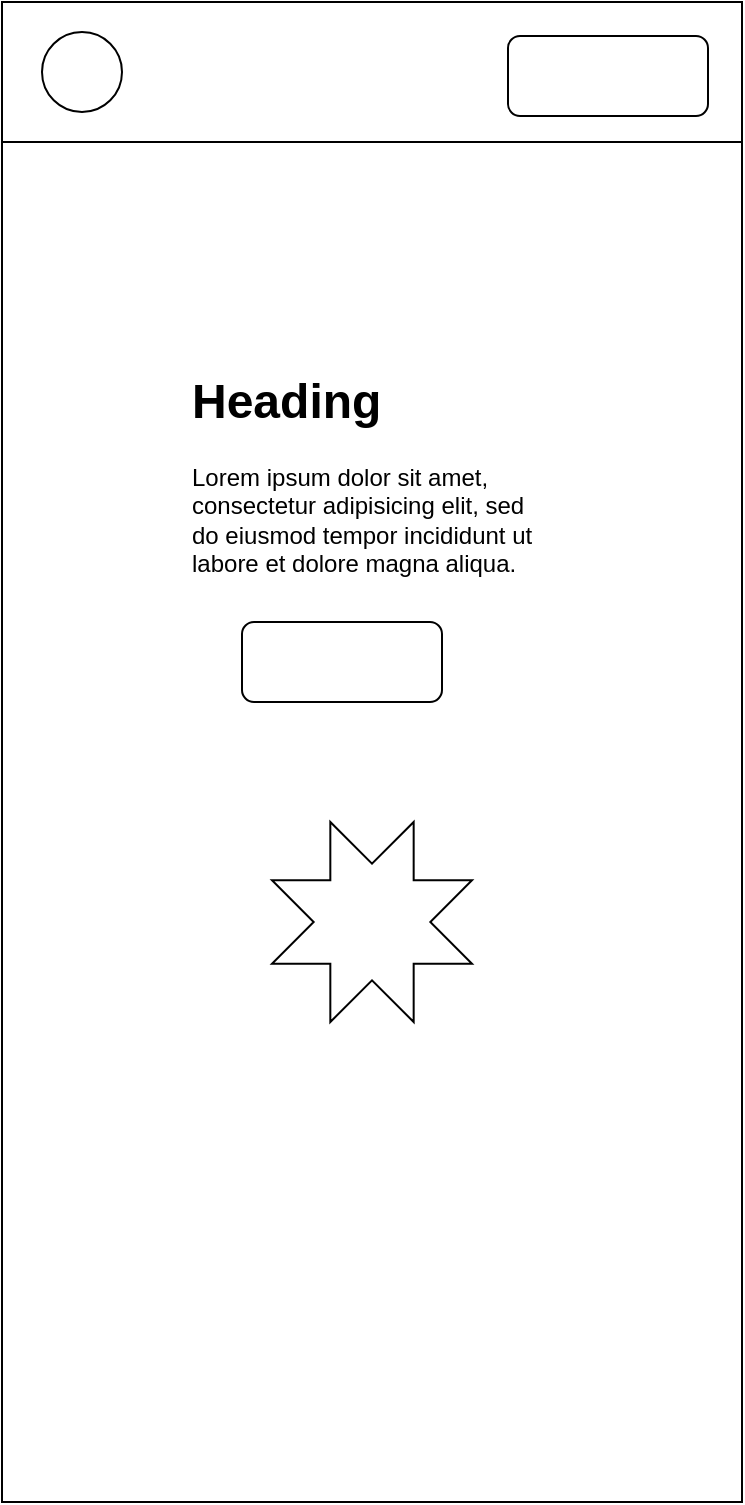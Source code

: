 <mxfile version="22.1.15" type="github" pages="3">
  <diagram name="Intro Page" id="4obYDU1OZgabSgTtTAq6">
    <mxGraphModel dx="1013" dy="754" grid="1" gridSize="10" guides="1" tooltips="1" connect="1" arrows="1" fold="1" page="1" pageScale="1" pageWidth="1169" pageHeight="827" math="0" shadow="0">
      <root>
        <mxCell id="0" />
        <mxCell id="1" parent="0" />
        <mxCell id="N46nMGvIPB91Rdz7nyyX-7" value="" style="rounded=0;whiteSpace=wrap;html=1;" parent="1" vertex="1">
          <mxGeometry x="30" y="50" width="370" height="750" as="geometry" />
        </mxCell>
        <mxCell id="N46nMGvIPB91Rdz7nyyX-8" value="" style="rounded=0;whiteSpace=wrap;html=1;" parent="1" vertex="1">
          <mxGeometry x="30" y="50" width="370" height="70" as="geometry" />
        </mxCell>
        <mxCell id="N46nMGvIPB91Rdz7nyyX-9" value="" style="ellipse;whiteSpace=wrap;html=1;aspect=fixed;" parent="1" vertex="1">
          <mxGeometry x="50" y="65" width="40" height="40" as="geometry" />
        </mxCell>
        <mxCell id="N46nMGvIPB91Rdz7nyyX-10" value="" style="rounded=1;whiteSpace=wrap;html=1;" parent="1" vertex="1">
          <mxGeometry x="150" y="360" width="100" height="40" as="geometry" />
        </mxCell>
        <mxCell id="N46nMGvIPB91Rdz7nyyX-11" value="&lt;h1&gt;Heading&lt;/h1&gt;&lt;p&gt;Lorem ipsum dolor sit amet, consectetur adipisicing elit, sed do eiusmod tempor incididunt ut labore et dolore magna aliqua.&lt;/p&gt;" style="text;html=1;strokeColor=none;fillColor=none;spacing=5;spacingTop=-20;whiteSpace=wrap;overflow=hidden;rounded=0;" parent="1" vertex="1">
          <mxGeometry x="120" y="230" width="190" height="120" as="geometry" />
        </mxCell>
        <mxCell id="N46nMGvIPB91Rdz7nyyX-12" value="" style="verticalLabelPosition=bottom;verticalAlign=top;html=1;shape=mxgraph.basic.8_point_star" parent="1" vertex="1">
          <mxGeometry x="165" y="460" width="100" height="100" as="geometry" />
        </mxCell>
        <mxCell id="Flo4cCUCCpcZCV5vf7Pt-1" value="" style="rounded=1;whiteSpace=wrap;html=1;" parent="1" vertex="1">
          <mxGeometry x="283" y="67" width="100" height="40" as="geometry" />
        </mxCell>
      </root>
    </mxGraphModel>
  </diagram>
  <diagram id="qONytkZGr1prFvAMcIFx" name="Boards Page">
    <mxGraphModel dx="1769" dy="1299" grid="1" gridSize="10" guides="1" tooltips="1" connect="1" arrows="1" fold="1" page="1" pageScale="1" pageWidth="1169" pageHeight="827" math="0" shadow="0">
      <root>
        <mxCell id="0" />
        <mxCell id="1" parent="0" />
        <mxCell id="mlJpsFkZQ3nTdwVBuxjQ-1" value="" style="rounded=0;whiteSpace=wrap;html=1;" parent="1" vertex="1">
          <mxGeometry y="44" width="890" height="740" as="geometry" />
        </mxCell>
        <mxCell id="mlJpsFkZQ3nTdwVBuxjQ-2" value="dashboard nav" style="rounded=0;whiteSpace=wrap;html=1;" parent="1" vertex="1">
          <mxGeometry x="10" y="54" width="870" height="50" as="geometry" />
        </mxCell>
        <mxCell id="mlJpsFkZQ3nTdwVBuxjQ-3" value="sidenav" style="rounded=0;whiteSpace=wrap;html=1;" parent="1" vertex="1">
          <mxGeometry x="10" y="114" width="260" height="660" as="geometry" />
        </mxCell>
        <mxCell id="mlJpsFkZQ3nTdwVBuxjQ-4" value="" style="rounded=0;whiteSpace=wrap;html=1;" parent="1" vertex="1">
          <mxGeometry x="280" y="114" width="600" height="660" as="geometry" />
        </mxCell>
        <mxCell id="4tYexLwtktYzb2lu8H3o-1" value="" style="rounded=0;whiteSpace=wrap;html=1;" parent="1" vertex="1">
          <mxGeometry x="950" y="40" width="320" height="716" as="geometry" />
        </mxCell>
        <mxCell id="4tYexLwtktYzb2lu8H3o-4" value="Image should update with unsplash image" style="rounded=0;whiteSpace=wrap;html=1;" parent="1" vertex="1">
          <mxGeometry x="970" y="130" width="270" height="130" as="geometry" />
        </mxCell>
        <mxCell id="4tYexLwtktYzb2lu8H3o-12" value="" style="edgeStyle=orthogonalEdgeStyle;rounded=0;orthogonalLoop=1;jettySize=auto;html=1;" parent="1" source="4tYexLwtktYzb2lu8H3o-5" target="4tYexLwtktYzb2lu8H3o-9" edge="1">
          <mxGeometry relative="1" as="geometry" />
        </mxCell>
        <mxCell id="4tYexLwtktYzb2lu8H3o-5" value="unspash imagr gallery" style="rounded=0;whiteSpace=wrap;html=1;" parent="1" vertex="1">
          <mxGeometry x="970" y="300" width="270" height="130" as="geometry" />
        </mxCell>
        <mxCell id="4tYexLwtktYzb2lu8H3o-6" value="input" style="rounded=0;whiteSpace=wrap;html=1;" parent="1" vertex="1">
          <mxGeometry x="970" y="454" width="260" height="56" as="geometry" />
        </mxCell>
        <mxCell id="4tYexLwtktYzb2lu8H3o-7" value="create" style="rounded=0;whiteSpace=wrap;html=1;" parent="1" vertex="1">
          <mxGeometry x="970" y="530" width="260" height="60" as="geometry" />
        </mxCell>
        <mxCell id="4tYexLwtktYzb2lu8H3o-8" value="x" style="rounded=0;whiteSpace=wrap;html=1;" parent="1" vertex="1">
          <mxGeometry x="1210" y="54" width="40" height="30" as="geometry" />
        </mxCell>
        <mxCell id="4tYexLwtktYzb2lu8H3o-28" style="edgeStyle=orthogonalEdgeStyle;rounded=0;orthogonalLoop=1;jettySize=auto;html=1;" parent="1" source="4tYexLwtktYzb2lu8H3o-9" target="4tYexLwtktYzb2lu8H3o-27" edge="1">
          <mxGeometry relative="1" as="geometry" />
        </mxCell>
        <mxCell id="4tYexLwtktYzb2lu8H3o-9" value="unspash image gallery" style="rounded=0;whiteSpace=wrap;html=1;" parent="1" vertex="1">
          <mxGeometry x="1310" y="300" width="340" height="140" as="geometry" />
        </mxCell>
        <mxCell id="4tYexLwtktYzb2lu8H3o-16" value="" style="strokeWidth=2;html=1;shape=mxgraph.flowchart.annotation_2;align=left;labelPosition=right;pointerEvents=1;rotation=-180;" parent="1" vertex="1">
          <mxGeometry x="1230" y="390" width="130" height="180" as="geometry" />
        </mxCell>
        <mxCell id="4tYexLwtktYzb2lu8H3o-46" value="" style="edgeStyle=orthogonalEdgeStyle;rounded=0;orthogonalLoop=1;jettySize=auto;html=1;" parent="1" source="4tYexLwtktYzb2lu8H3o-18" target="4tYexLwtktYzb2lu8H3o-45" edge="1">
          <mxGeometry relative="1" as="geometry" />
        </mxCell>
        <mxCell id="pE3mwXXlcw6T97mOHkot-2" style="edgeStyle=orthogonalEdgeStyle;rounded=0;orthogonalLoop=1;jettySize=auto;html=1;" edge="1" parent="1" source="4tYexLwtktYzb2lu8H3o-18">
          <mxGeometry relative="1" as="geometry">
            <mxPoint x="1560" y="590" as="targetPoint" />
          </mxGeometry>
        </mxCell>
        <mxCell id="4tYexLwtktYzb2lu8H3o-18" value="Form" style="rounded=0;whiteSpace=wrap;html=1;" parent="1" vertex="1">
          <mxGeometry x="1360" y="460" width="205" height="90" as="geometry" />
        </mxCell>
        <mxCell id="4tYexLwtktYzb2lu8H3o-20" value="server component gets list of boards" style="rounded=0;whiteSpace=wrap;html=1;" parent="1" vertex="1">
          <mxGeometry x="300" y="140" width="550" height="400" as="geometry" />
        </mxCell>
        <mxCell id="4tYexLwtktYzb2lu8H3o-21" value="Tile" style="rounded=0;whiteSpace=wrap;html=1;" parent="1" vertex="1">
          <mxGeometry x="330" y="180" width="150" height="70" as="geometry" />
        </mxCell>
        <mxCell id="4tYexLwtktYzb2lu8H3o-53" value="" style="edgeStyle=orthogonalEdgeStyle;rounded=0;orthogonalLoop=1;jettySize=auto;html=1;" parent="1" source="4tYexLwtktYzb2lu8H3o-22" target="4tYexLwtktYzb2lu8H3o-52" edge="1">
          <mxGeometry relative="1" as="geometry" />
        </mxCell>
        <mxCell id="4tYexLwtktYzb2lu8H3o-22" value="Tile" style="rounded=0;whiteSpace=wrap;html=1;" parent="1" vertex="1">
          <mxGeometry x="500" y="180" width="150" height="70" as="geometry" />
        </mxCell>
        <mxCell id="4tYexLwtktYzb2lu8H3o-24" style="edgeStyle=orthogonalEdgeStyle;rounded=0;orthogonalLoop=1;jettySize=auto;html=1;entryX=0;entryY=0.25;entryDx=0;entryDy=0;" parent="1" source="4tYexLwtktYzb2lu8H3o-23" target="4tYexLwtktYzb2lu8H3o-1" edge="1">
          <mxGeometry relative="1" as="geometry" />
        </mxCell>
        <mxCell id="4tYexLwtktYzb2lu8H3o-23" value="Create new board" style="rounded=0;whiteSpace=wrap;html=1;" parent="1" vertex="1">
          <mxGeometry x="670" y="180" width="150" height="70" as="geometry" />
        </mxCell>
        <mxCell id="4tYexLwtktYzb2lu8H3o-27" value="unsplash Api" style="rounded=0;whiteSpace=wrap;html=1;" parent="1" vertex="1">
          <mxGeometry x="1730" y="340" width="120" height="60" as="geometry" />
        </mxCell>
        <mxCell id="4tYexLwtktYzb2lu8H3o-29" value="Popover Form&lt;br&gt;" style="text;html=1;align=center;verticalAlign=middle;resizable=0;points=[];autosize=1;strokeColor=none;fillColor=none;" parent="1" vertex="1">
          <mxGeometry x="1160" width="100" height="30" as="geometry" />
        </mxCell>
        <mxCell id="4tYexLwtktYzb2lu8H3o-33" value="" style="rounded=0;whiteSpace=wrap;html=1;" parent="1" vertex="1">
          <mxGeometry x="1320" y="310" width="100" height="40" as="geometry" />
        </mxCell>
        <mxCell id="4tYexLwtktYzb2lu8H3o-34" value="" style="rounded=0;whiteSpace=wrap;html=1;" parent="1" vertex="1">
          <mxGeometry x="1430" y="310" width="100" height="40" as="geometry" />
        </mxCell>
        <mxCell id="4tYexLwtktYzb2lu8H3o-40" style="edgeStyle=orthogonalEdgeStyle;rounded=0;orthogonalLoop=1;jettySize=auto;html=1;entryX=0;entryY=0.5;entryDx=0;entryDy=0;" parent="1" source="4tYexLwtktYzb2lu8H3o-35" target="4tYexLwtktYzb2lu8H3o-39" edge="1">
          <mxGeometry relative="1" as="geometry" />
        </mxCell>
        <mxCell id="4tYexLwtktYzb2lu8H3o-35" value="" style="rounded=0;whiteSpace=wrap;html=1;" parent="1" vertex="1">
          <mxGeometry x="1540" y="310" width="100" height="40" as="geometry" />
        </mxCell>
        <mxCell id="4tYexLwtktYzb2lu8H3o-36" value="" style="rounded=0;whiteSpace=wrap;html=1;" parent="1" vertex="1">
          <mxGeometry x="1540" y="387" width="100" height="40" as="geometry" />
        </mxCell>
        <mxCell id="4tYexLwtktYzb2lu8H3o-37" value="" style="rounded=0;whiteSpace=wrap;html=1;" parent="1" vertex="1">
          <mxGeometry x="1430" y="387" width="100" height="40" as="geometry" />
        </mxCell>
        <mxCell id="4tYexLwtktYzb2lu8H3o-38" value="" style="rounded=0;whiteSpace=wrap;html=1;" parent="1" vertex="1">
          <mxGeometry x="1320" y="387" width="100" height="40" as="geometry" />
        </mxCell>
        <mxCell id="4tYexLwtktYzb2lu8H3o-44" style="edgeStyle=orthogonalEdgeStyle;rounded=0;orthogonalLoop=1;jettySize=auto;html=1;" parent="1" source="4tYexLwtktYzb2lu8H3o-39" target="4tYexLwtktYzb2lu8H3o-4" edge="1">
          <mxGeometry relative="1" as="geometry" />
        </mxCell>
        <mxCell id="4tYexLwtktYzb2lu8H3o-39" value="Unsplash Image" style="rounded=0;whiteSpace=wrap;html=1;" parent="1" vertex="1">
          <mxGeometry x="1694" y="190" width="166" height="90" as="geometry" />
        </mxCell>
        <mxCell id="4tYexLwtktYzb2lu8H3o-48" value="" style="edgeStyle=orthogonalEdgeStyle;rounded=0;orthogonalLoop=1;jettySize=auto;html=1;" parent="1" source="4tYexLwtktYzb2lu8H3o-45" target="4tYexLwtktYzb2lu8H3o-47" edge="1">
          <mxGeometry relative="1" as="geometry" />
        </mxCell>
        <mxCell id="4tYexLwtktYzb2lu8H3o-45" value="zod validation" style="whiteSpace=wrap;html=1;rounded=0;" parent="1" vertex="1">
          <mxGeometry x="1402.5" y="600" width="120" height="60" as="geometry" />
        </mxCell>
        <mxCell id="4tYexLwtktYzb2lu8H3o-47" value="create board" style="whiteSpace=wrap;html=1;rounded=0;" parent="1" vertex="1">
          <mxGeometry x="1402.5" y="710" width="120" height="60" as="geometry" />
        </mxCell>
        <mxCell id="4tYexLwtktYzb2lu8H3o-50" value="Logo" style="rounded=0;whiteSpace=wrap;html=1;" parent="1" vertex="1">
          <mxGeometry x="20" y="64" width="90" height="30" as="geometry" />
        </mxCell>
        <mxCell id="4tYexLwtktYzb2lu8H3o-51" value="Logout" style="rounded=0;whiteSpace=wrap;html=1;" parent="1" vertex="1">
          <mxGeometry x="780" y="64" width="90" height="30" as="geometry" />
        </mxCell>
        <mxCell id="4tYexLwtktYzb2lu8H3o-52" value="BoardTile" style="whiteSpace=wrap;html=1;rounded=0;" parent="1" vertex="1">
          <mxGeometry x="472.5" y="860" width="205" height="100" as="geometry" />
        </mxCell>
        <mxCell id="4tYexLwtktYzb2lu8H3o-54" value="Links to board detail page" style="text;html=1;align=center;verticalAlign=middle;resizable=0;points=[];autosize=1;strokeColor=none;fillColor=none;" parent="1" vertex="1">
          <mxGeometry x="690" y="890" width="160" height="30" as="geometry" />
        </mxCell>
        <mxCell id="4tYexLwtktYzb2lu8H3o-55" value="Board link" style="rounded=0;whiteSpace=wrap;html=1;" parent="1" vertex="1">
          <mxGeometry x="30" y="130" width="220" height="40" as="geometry" />
        </mxCell>
        <mxCell id="4tYexLwtktYzb2lu8H3o-56" value="Board link" style="rounded=0;whiteSpace=wrap;html=1;" parent="1" vertex="1">
          <mxGeometry x="30" y="180" width="220" height="40" as="geometry" />
        </mxCell>
        <mxCell id="4tYexLwtktYzb2lu8H3o-57" value="Board link" style="rounded=0;whiteSpace=wrap;html=1;" parent="1" vertex="1">
          <mxGeometry x="30" y="230" width="220" height="40" as="geometry" />
        </mxCell>
        <mxCell id="4tYexLwtktYzb2lu8H3o-58" value="Board link" style="rounded=0;whiteSpace=wrap;html=1;" parent="1" vertex="1">
          <mxGeometry x="30" y="280" width="220" height="40" as="geometry" />
        </mxCell>
        <mxCell id="pE3mwXXlcw6T97mOHkot-1" value="title&lt;br&gt;imageId&lt;br&gt;imageHtumbUrl&lt;br&gt;imageuserName&lt;br&gt;ImageLinkHTML&lt;br&gt;userId" style="text;html=1;align=left;verticalAlign=middle;resizable=0;points=[];autosize=1;strokeColor=none;fillColor=none;" vertex="1" parent="1">
          <mxGeometry x="1550" y="590" width="110" height="100" as="geometry" />
        </mxCell>
      </root>
    </mxGraphModel>
  </diagram>
  <diagram id="VjUphf2xe8MmDeri_Qx1" name="Page-3">
    <mxGraphModel dx="717" dy="1020" grid="1" gridSize="10" guides="1" tooltips="1" connect="1" arrows="1" fold="1" page="1" pageScale="1" pageWidth="1169" pageHeight="827" math="0" shadow="0">
      <root>
        <mxCell id="0" />
        <mxCell id="1" parent="0" />
        <mxCell id="3l44pTsy5XHiAkT5XGAf-5" value="User" style="swimlane;fontStyle=0;childLayout=stackLayout;horizontal=1;startSize=26;fillColor=none;horizontalStack=0;resizeParent=1;resizeParentMax=0;resizeLast=0;collapsible=1;marginBottom=0;html=1;" vertex="1" parent="1">
          <mxGeometry x="100" y="210" width="140" height="140" as="geometry" />
        </mxCell>
        <mxCell id="3l44pTsy5XHiAkT5XGAf-6" value="id" style="text;strokeColor=none;fillColor=none;align=left;verticalAlign=top;spacingLeft=4;spacingRight=4;overflow=hidden;rotatable=0;points=[[0,0.5],[1,0.5]];portConstraint=eastwest;whiteSpace=wrap;html=1;" vertex="1" parent="3l44pTsy5XHiAkT5XGAf-5">
          <mxGeometry y="26" width="140" height="26" as="geometry" />
        </mxCell>
        <mxCell id="3l44pTsy5XHiAkT5XGAf-8" value="email" style="text;strokeColor=none;fillColor=none;align=left;verticalAlign=top;spacingLeft=4;spacingRight=4;overflow=hidden;rotatable=1;points=[[0,0.5],[1,0.5]];portConstraint=eastwest;whiteSpace=wrap;html=1;movable=1;resizable=1;deletable=1;editable=1;locked=0;connectable=1;" vertex="1" parent="3l44pTsy5XHiAkT5XGAf-5">
          <mxGeometry y="52" width="140" height="26" as="geometry" />
        </mxCell>
        <mxCell id="3l44pTsy5XHiAkT5XGAf-11" value="email" style="text;strokeColor=none;fillColor=none;align=left;verticalAlign=top;spacingLeft=4;spacingRight=4;overflow=hidden;rotatable=1;points=[[0,0.5],[1,0.5]];portConstraint=eastwest;whiteSpace=wrap;html=1;movable=1;resizable=1;deletable=1;editable=1;locked=0;connectable=1;" vertex="1" parent="3l44pTsy5XHiAkT5XGAf-5">
          <mxGeometry y="78" width="140" height="26" as="geometry" />
        </mxCell>
        <mxCell id="3l44pTsy5XHiAkT5XGAf-7" value="image" style="text;strokeColor=none;fillColor=none;align=left;verticalAlign=top;spacingLeft=4;spacingRight=4;overflow=hidden;rotatable=0;points=[[0,0.5],[1,0.5]];portConstraint=eastwest;whiteSpace=wrap;html=1;" vertex="1" parent="3l44pTsy5XHiAkT5XGAf-5">
          <mxGeometry y="104" width="140" height="36" as="geometry" />
        </mxCell>
        <mxCell id="3l44pTsy5XHiAkT5XGAf-12" value="Board" style="swimlane;fontStyle=0;childLayout=stackLayout;horizontal=1;startSize=26;fillColor=none;horizontalStack=0;resizeParent=1;resizeParentMax=0;resizeLast=0;collapsible=1;marginBottom=0;html=1;movable=0;resizable=0;rotatable=0;deletable=0;editable=0;locked=1;connectable=0;" vertex="1" parent="1">
          <mxGeometry x="350" y="70" width="140" height="284" as="geometry" />
        </mxCell>
        <mxCell id="3l44pTsy5XHiAkT5XGAf-13" value="id" style="text;strokeColor=none;fillColor=none;align=left;verticalAlign=top;spacingLeft=4;spacingRight=4;overflow=hidden;rotatable=0;points=[[0,0.5],[1,0.5]];portConstraint=eastwest;whiteSpace=wrap;html=1;movable=0;resizable=0;deletable=0;editable=0;locked=1;connectable=0;" vertex="1" parent="3l44pTsy5XHiAkT5XGAf-12">
          <mxGeometry y="26" width="140" height="26" as="geometry" />
        </mxCell>
        <mxCell id="3l44pTsy5XHiAkT5XGAf-14" value="title" style="text;strokeColor=none;fillColor=none;align=left;verticalAlign=top;spacingLeft=4;spacingRight=4;overflow=hidden;rotatable=0;points=[[0,0.5],[1,0.5]];portConstraint=eastwest;whiteSpace=wrap;html=1;movable=0;resizable=0;deletable=0;editable=0;locked=1;connectable=0;" vertex="1" parent="3l44pTsy5XHiAkT5XGAf-12">
          <mxGeometry y="52" width="140" height="26" as="geometry" />
        </mxCell>
        <mxCell id="3l44pTsy5XHiAkT5XGAf-15" value="imageId" style="text;strokeColor=none;fillColor=none;align=left;verticalAlign=top;spacingLeft=4;spacingRight=4;overflow=hidden;rotatable=0;points=[[0,0.5],[1,0.5]];portConstraint=eastwest;whiteSpace=wrap;html=1;movable=0;resizable=0;deletable=0;editable=0;locked=1;connectable=0;" vertex="1" parent="3l44pTsy5XHiAkT5XGAf-12">
          <mxGeometry y="78" width="140" height="26" as="geometry" />
        </mxCell>
        <mxCell id="3l44pTsy5XHiAkT5XGAf-16" value="&lt;div style=&quot;color: rgb(204, 204, 204); font-family: Menlo, Monaco, &amp;quot;Courier New&amp;quot;, monospace; line-height: 18px;&quot;&gt;&lt;span style=&quot;background-color: rgb(255, 255, 255);&quot;&gt;imageThumbUrl&lt;/span&gt;&lt;/div&gt;" style="text;strokeColor=none;fillColor=none;align=left;verticalAlign=top;spacingLeft=4;spacingRight=4;overflow=hidden;rotatable=0;points=[[0,0.5],[1,0.5]];portConstraint=eastwest;whiteSpace=wrap;html=1;movable=0;resizable=0;deletable=0;editable=0;locked=1;connectable=0;" vertex="1" parent="3l44pTsy5XHiAkT5XGAf-12">
          <mxGeometry y="104" width="140" height="36" as="geometry" />
        </mxCell>
        <mxCell id="3l44pTsy5XHiAkT5XGAf-19" value="&lt;div style=&quot;color: rgb(204, 204, 204); font-family: Menlo, Monaco, &amp;quot;Courier New&amp;quot;, monospace; line-height: 18px;&quot;&gt;&lt;div style=&quot;line-height: 18px;&quot;&gt;imageFullUrl&lt;/div&gt;&lt;/div&gt;" style="text;strokeColor=none;fillColor=none;align=left;verticalAlign=top;spacingLeft=4;spacingRight=4;overflow=hidden;rotatable=0;points=[[0,0.5],[1,0.5]];portConstraint=eastwest;whiteSpace=wrap;html=1;movable=0;resizable=0;deletable=0;editable=0;locked=1;connectable=0;" vertex="1" parent="3l44pTsy5XHiAkT5XGAf-12">
          <mxGeometry y="140" width="140" height="36" as="geometry" />
        </mxCell>
        <mxCell id="3l44pTsy5XHiAkT5XGAf-20" value="&lt;div style=&quot;color: rgb(204, 204, 204); font-family: Menlo, Monaco, &amp;quot;Courier New&amp;quot;, monospace; line-height: 18px;&quot;&gt;&lt;div style=&quot;line-height: 18px;&quot;&gt;&lt;div style=&quot;line-height: 18px;&quot;&gt;imageUserName&lt;/div&gt;&lt;/div&gt;&lt;/div&gt;" style="text;strokeColor=none;fillColor=none;align=left;verticalAlign=top;spacingLeft=4;spacingRight=4;overflow=hidden;rotatable=0;points=[[0,0.5],[1,0.5]];portConstraint=eastwest;whiteSpace=wrap;html=1;movable=0;resizable=0;deletable=0;editable=0;locked=1;connectable=0;" vertex="1" parent="3l44pTsy5XHiAkT5XGAf-12">
          <mxGeometry y="176" width="140" height="36" as="geometry" />
        </mxCell>
        <mxCell id="3l44pTsy5XHiAkT5XGAf-21" value="&lt;div style=&quot;color: rgb(204, 204, 204); font-family: Menlo, Monaco, &amp;quot;Courier New&amp;quot;, monospace; line-height: 18px;&quot;&gt;&lt;div style=&quot;line-height: 18px;&quot;&gt;&lt;div style=&quot;line-height: 18px;&quot;&gt;&lt;div style=&quot;line-height: 18px;&quot;&gt;&lt;span style=&quot;background-color: rgb(255, 255, 255);&quot;&gt;imageLinkHTML&lt;/span&gt;&lt;/div&gt;&lt;/div&gt;&lt;/div&gt;&lt;/div&gt;" style="text;strokeColor=none;fillColor=none;align=left;verticalAlign=top;spacingLeft=4;spacingRight=4;overflow=hidden;rotatable=0;points=[[0,0.5],[1,0.5]];portConstraint=eastwest;whiteSpace=wrap;html=1;movable=0;resizable=0;deletable=0;editable=0;locked=1;connectable=0;" vertex="1" parent="3l44pTsy5XHiAkT5XGAf-12">
          <mxGeometry y="212" width="140" height="36" as="geometry" />
        </mxCell>
        <mxCell id="3l44pTsy5XHiAkT5XGAf-22" value="&lt;div style=&quot;color: rgb(204, 204, 204); font-family: Menlo, Monaco, &amp;quot;Courier New&amp;quot;, monospace; line-height: 18px;&quot;&gt;&lt;div style=&quot;line-height: 18px;&quot;&gt;&lt;div style=&quot;line-height: 18px;&quot;&gt;&lt;div style=&quot;line-height: 18px;&quot;&gt;&lt;div style=&quot;line-height: 18px;&quot;&gt;&lt;span style=&quot;background-color: rgb(255, 255, 255);&quot;&gt;userId&lt;/span&gt;&lt;/div&gt;&lt;/div&gt;&lt;/div&gt;&lt;/div&gt;&lt;/div&gt;" style="text;strokeColor=none;fillColor=none;align=left;verticalAlign=top;spacingLeft=4;spacingRight=4;overflow=hidden;rotatable=0;points=[[0,0.5],[1,0.5]];portConstraint=eastwest;whiteSpace=wrap;html=1;movable=0;resizable=0;deletable=0;editable=0;locked=1;connectable=0;" vertex="1" parent="3l44pTsy5XHiAkT5XGAf-12">
          <mxGeometry y="248" width="140" height="36" as="geometry" />
        </mxCell>
      </root>
    </mxGraphModel>
  </diagram>
</mxfile>
